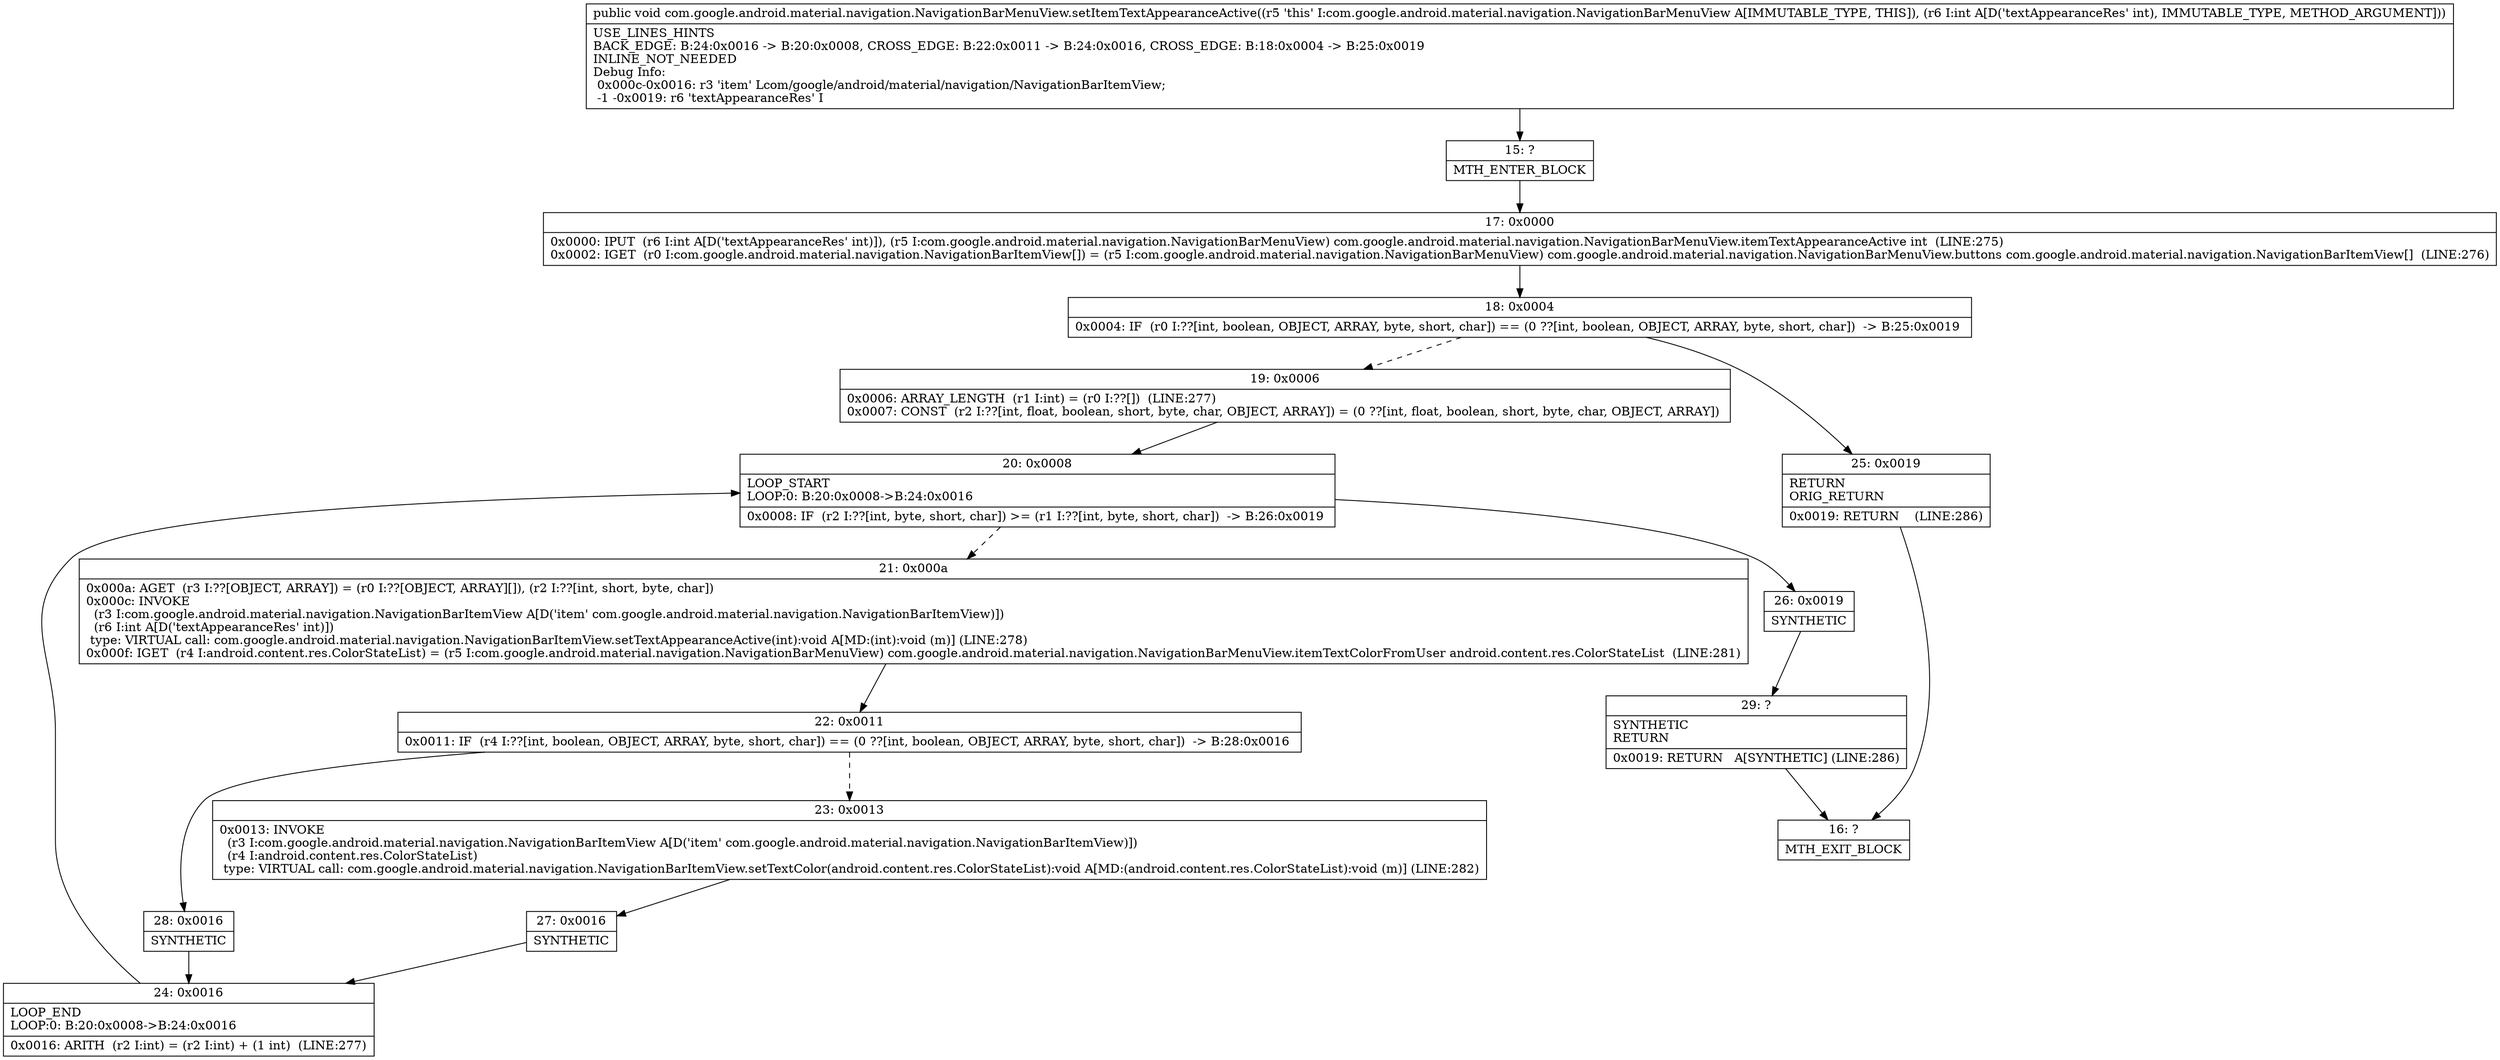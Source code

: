 digraph "CFG forcom.google.android.material.navigation.NavigationBarMenuView.setItemTextAppearanceActive(I)V" {
Node_15 [shape=record,label="{15\:\ ?|MTH_ENTER_BLOCK\l}"];
Node_17 [shape=record,label="{17\:\ 0x0000|0x0000: IPUT  (r6 I:int A[D('textAppearanceRes' int)]), (r5 I:com.google.android.material.navigation.NavigationBarMenuView) com.google.android.material.navigation.NavigationBarMenuView.itemTextAppearanceActive int  (LINE:275)\l0x0002: IGET  (r0 I:com.google.android.material.navigation.NavigationBarItemView[]) = (r5 I:com.google.android.material.navigation.NavigationBarMenuView) com.google.android.material.navigation.NavigationBarMenuView.buttons com.google.android.material.navigation.NavigationBarItemView[]  (LINE:276)\l}"];
Node_18 [shape=record,label="{18\:\ 0x0004|0x0004: IF  (r0 I:??[int, boolean, OBJECT, ARRAY, byte, short, char]) == (0 ??[int, boolean, OBJECT, ARRAY, byte, short, char])  \-\> B:25:0x0019 \l}"];
Node_19 [shape=record,label="{19\:\ 0x0006|0x0006: ARRAY_LENGTH  (r1 I:int) = (r0 I:??[])  (LINE:277)\l0x0007: CONST  (r2 I:??[int, float, boolean, short, byte, char, OBJECT, ARRAY]) = (0 ??[int, float, boolean, short, byte, char, OBJECT, ARRAY]) \l}"];
Node_20 [shape=record,label="{20\:\ 0x0008|LOOP_START\lLOOP:0: B:20:0x0008\-\>B:24:0x0016\l|0x0008: IF  (r2 I:??[int, byte, short, char]) \>= (r1 I:??[int, byte, short, char])  \-\> B:26:0x0019 \l}"];
Node_21 [shape=record,label="{21\:\ 0x000a|0x000a: AGET  (r3 I:??[OBJECT, ARRAY]) = (r0 I:??[OBJECT, ARRAY][]), (r2 I:??[int, short, byte, char]) \l0x000c: INVOKE  \l  (r3 I:com.google.android.material.navigation.NavigationBarItemView A[D('item' com.google.android.material.navigation.NavigationBarItemView)])\l  (r6 I:int A[D('textAppearanceRes' int)])\l type: VIRTUAL call: com.google.android.material.navigation.NavigationBarItemView.setTextAppearanceActive(int):void A[MD:(int):void (m)] (LINE:278)\l0x000f: IGET  (r4 I:android.content.res.ColorStateList) = (r5 I:com.google.android.material.navigation.NavigationBarMenuView) com.google.android.material.navigation.NavigationBarMenuView.itemTextColorFromUser android.content.res.ColorStateList  (LINE:281)\l}"];
Node_22 [shape=record,label="{22\:\ 0x0011|0x0011: IF  (r4 I:??[int, boolean, OBJECT, ARRAY, byte, short, char]) == (0 ??[int, boolean, OBJECT, ARRAY, byte, short, char])  \-\> B:28:0x0016 \l}"];
Node_23 [shape=record,label="{23\:\ 0x0013|0x0013: INVOKE  \l  (r3 I:com.google.android.material.navigation.NavigationBarItemView A[D('item' com.google.android.material.navigation.NavigationBarItemView)])\l  (r4 I:android.content.res.ColorStateList)\l type: VIRTUAL call: com.google.android.material.navigation.NavigationBarItemView.setTextColor(android.content.res.ColorStateList):void A[MD:(android.content.res.ColorStateList):void (m)] (LINE:282)\l}"];
Node_27 [shape=record,label="{27\:\ 0x0016|SYNTHETIC\l}"];
Node_24 [shape=record,label="{24\:\ 0x0016|LOOP_END\lLOOP:0: B:20:0x0008\-\>B:24:0x0016\l|0x0016: ARITH  (r2 I:int) = (r2 I:int) + (1 int)  (LINE:277)\l}"];
Node_28 [shape=record,label="{28\:\ 0x0016|SYNTHETIC\l}"];
Node_26 [shape=record,label="{26\:\ 0x0019|SYNTHETIC\l}"];
Node_29 [shape=record,label="{29\:\ ?|SYNTHETIC\lRETURN\l|0x0019: RETURN   A[SYNTHETIC] (LINE:286)\l}"];
Node_16 [shape=record,label="{16\:\ ?|MTH_EXIT_BLOCK\l}"];
Node_25 [shape=record,label="{25\:\ 0x0019|RETURN\lORIG_RETURN\l|0x0019: RETURN    (LINE:286)\l}"];
MethodNode[shape=record,label="{public void com.google.android.material.navigation.NavigationBarMenuView.setItemTextAppearanceActive((r5 'this' I:com.google.android.material.navigation.NavigationBarMenuView A[IMMUTABLE_TYPE, THIS]), (r6 I:int A[D('textAppearanceRes' int), IMMUTABLE_TYPE, METHOD_ARGUMENT]))  | USE_LINES_HINTS\lBACK_EDGE: B:24:0x0016 \-\> B:20:0x0008, CROSS_EDGE: B:22:0x0011 \-\> B:24:0x0016, CROSS_EDGE: B:18:0x0004 \-\> B:25:0x0019\lINLINE_NOT_NEEDED\lDebug Info:\l  0x000c\-0x0016: r3 'item' Lcom\/google\/android\/material\/navigation\/NavigationBarItemView;\l  \-1 \-0x0019: r6 'textAppearanceRes' I\l}"];
MethodNode -> Node_15;Node_15 -> Node_17;
Node_17 -> Node_18;
Node_18 -> Node_19[style=dashed];
Node_18 -> Node_25;
Node_19 -> Node_20;
Node_20 -> Node_21[style=dashed];
Node_20 -> Node_26;
Node_21 -> Node_22;
Node_22 -> Node_23[style=dashed];
Node_22 -> Node_28;
Node_23 -> Node_27;
Node_27 -> Node_24;
Node_24 -> Node_20;
Node_28 -> Node_24;
Node_26 -> Node_29;
Node_29 -> Node_16;
Node_25 -> Node_16;
}

